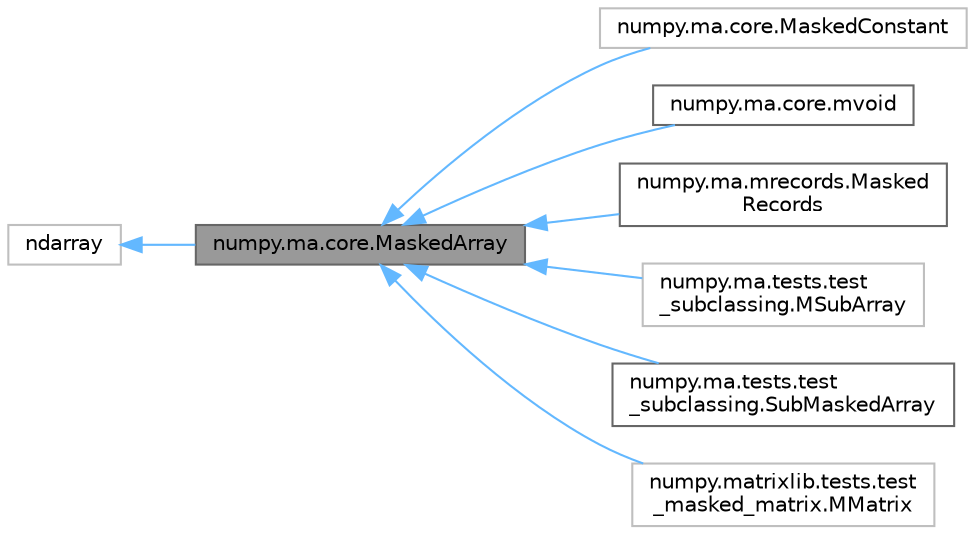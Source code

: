 digraph "numpy.ma.core.MaskedArray"
{
 // LATEX_PDF_SIZE
  bgcolor="transparent";
  edge [fontname=Helvetica,fontsize=10,labelfontname=Helvetica,labelfontsize=10];
  node [fontname=Helvetica,fontsize=10,shape=box,height=0.2,width=0.4];
  rankdir="LR";
  Node1 [id="Node000001",label="numpy.ma.core.MaskedArray",height=0.2,width=0.4,color="gray40", fillcolor="grey60", style="filled", fontcolor="black",tooltip=" "];
  Node2 -> Node1 [id="edge1_Node000001_Node000002",dir="back",color="steelblue1",style="solid",tooltip=" "];
  Node2 [id="Node000002",label="ndarray",height=0.2,width=0.4,color="grey75", fillcolor="white", style="filled",URL="$de/d34/classndarray.html",tooltip=" "];
  Node1 -> Node3 [id="edge2_Node000001_Node000003",dir="back",color="steelblue1",style="solid",tooltip=" "];
  Node3 [id="Node000003",label="numpy.ma.core.MaskedConstant",height=0.2,width=0.4,color="grey75", fillcolor="white", style="filled",URL="$d3/dfe/classnumpy_1_1ma_1_1core_1_1MaskedConstant.html",tooltip=" "];
  Node1 -> Node4 [id="edge3_Node000001_Node000004",dir="back",color="steelblue1",style="solid",tooltip=" "];
  Node4 [id="Node000004",label="numpy.ma.core.mvoid",height=0.2,width=0.4,color="gray40", fillcolor="white", style="filled",URL="$dc/d79/classnumpy_1_1ma_1_1core_1_1mvoid.html",tooltip=" "];
  Node1 -> Node5 [id="edge4_Node000001_Node000005",dir="back",color="steelblue1",style="solid",tooltip=" "];
  Node5 [id="Node000005",label="numpy.ma.mrecords.Masked\lRecords",height=0.2,width=0.4,color="gray40", fillcolor="white", style="filled",URL="$d3/df8/classnumpy_1_1ma_1_1mrecords_1_1MaskedRecords.html",tooltip=" "];
  Node1 -> Node6 [id="edge5_Node000001_Node000006",dir="back",color="steelblue1",style="solid",tooltip=" "];
  Node6 [id="Node000006",label="numpy.ma.tests.test\l_subclassing.MSubArray",height=0.2,width=0.4,color="grey75", fillcolor="white", style="filled",URL="$db/d7e/classnumpy_1_1ma_1_1tests_1_1test__subclassing_1_1MSubArray.html",tooltip=" "];
  Node1 -> Node7 [id="edge6_Node000001_Node000007",dir="back",color="steelblue1",style="solid",tooltip=" "];
  Node7 [id="Node000007",label="numpy.ma.tests.test\l_subclassing.SubMaskedArray",height=0.2,width=0.4,color="gray40", fillcolor="white", style="filled",URL="$df/dd0/classnumpy_1_1ma_1_1tests_1_1test__subclassing_1_1SubMaskedArray.html",tooltip=" "];
  Node1 -> Node8 [id="edge7_Node000001_Node000008",dir="back",color="steelblue1",style="solid",tooltip=" "];
  Node8 [id="Node000008",label="numpy.matrixlib.tests.test\l_masked_matrix.MMatrix",height=0.2,width=0.4,color="grey75", fillcolor="white", style="filled",URL="$d7/d84/classnumpy_1_1matrixlib_1_1tests_1_1test__masked__matrix_1_1MMatrix.html",tooltip=" "];
}
